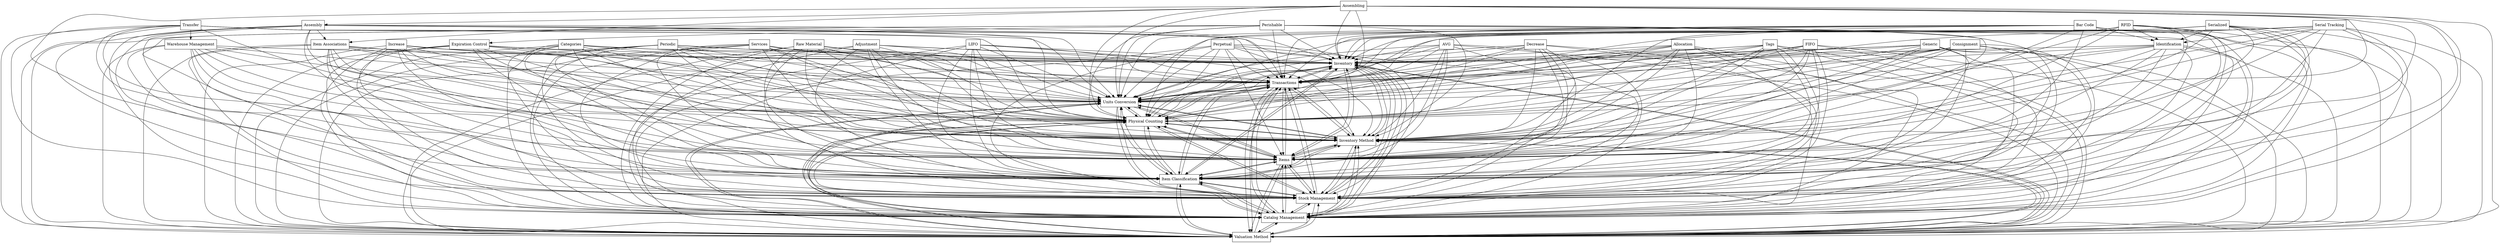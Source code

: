 digraph{
graph [rankdir=TB];
node [shape=box];
edge [arrowhead=normal];
0[label="RFID",]
1[label="Bar Code",]
2[label="Raw Material",]
3[label="Decrease",]
4[label="Inventory",]
5[label="Transactions",]
6[label="Categories",]
7[label="Valuation Method",]
8[label="Allocation",]
9[label="Catalog Management",]
10[label="Expiration Control",]
11[label="Stock Management",]
12[label="Item Classification",]
13[label="Perishable",]
14[label="Services",]
15[label="Periodic",]
16[label="Adjustment",]
17[label="Items",]
18[label="Perpetual",]
19[label="Inventory Method",]
20[label="Serial Tracking",]
21[label="Physical Counting",]
22[label="Units Conversion",]
23[label="LIFO",]
24[label="Consignment",]
25[label="Increase",]
26[label="Assembly",]
27[label="Serialized",]
28[label="AVG",]
29[label="Identification",]
30[label="Transfer",]
31[label="Tags",]
32[label="FIFO",]
33[label="Warehouse Management",]
34[label="Assembling",]
35[label="Generic",]
36[label="Item Associations",]
0->4[label="",]
0->5[label="",]
0->7[label="",]
0->9[label="",]
0->11[label="",]
0->12[label="",]
0->17[label="",]
0->19[label="",]
0->21[label="",]
0->22[label="",]
0->29[label="",]
1->4[label="",]
1->5[label="",]
1->7[label="",]
1->9[label="",]
1->11[label="",]
1->12[label="",]
1->17[label="",]
1->19[label="",]
1->21[label="",]
1->22[label="",]
1->29[label="",]
2->4[label="",]
2->5[label="",]
2->7[label="",]
2->9[label="",]
2->11[label="",]
2->12[label="",]
2->17[label="",]
2->19[label="",]
2->21[label="",]
2->22[label="",]
3->4[label="",]
3->5[label="",]
3->7[label="",]
3->9[label="",]
3->11[label="",]
3->12[label="",]
3->17[label="",]
3->19[label="",]
3->21[label="",]
3->22[label="",]
4->5[label="",]
4->7[label="",]
4->9[label="",]
4->11[label="",]
4->12[label="",]
4->17[label="",]
4->19[label="",]
4->21[label="",]
4->22[label="",]
5->4[label="",]
5->7[label="",]
5->9[label="",]
5->11[label="",]
5->12[label="",]
5->17[label="",]
5->19[label="",]
5->21[label="",]
5->22[label="",]
6->4[label="",]
6->5[label="",]
6->7[label="",]
6->9[label="",]
6->11[label="",]
6->12[label="",]
6->17[label="",]
6->19[label="",]
6->21[label="",]
6->22[label="",]
7->4[label="",]
7->5[label="",]
7->9[label="",]
7->11[label="",]
7->12[label="",]
7->17[label="",]
7->19[label="",]
7->21[label="",]
7->22[label="",]
8->4[label="",]
8->5[label="",]
8->7[label="",]
8->9[label="",]
8->11[label="",]
8->12[label="",]
8->17[label="",]
8->19[label="",]
8->21[label="",]
8->22[label="",]
9->4[label="",]
9->5[label="",]
9->7[label="",]
9->11[label="",]
9->12[label="",]
9->17[label="",]
9->19[label="",]
9->21[label="",]
9->22[label="",]
10->4[label="",]
10->5[label="",]
10->7[label="",]
10->9[label="",]
10->11[label="",]
10->12[label="",]
10->17[label="",]
10->19[label="",]
10->21[label="",]
10->22[label="",]
11->4[label="",]
11->5[label="",]
11->7[label="",]
11->9[label="",]
11->12[label="",]
11->17[label="",]
11->19[label="",]
11->21[label="",]
11->22[label="",]
12->4[label="",]
12->5[label="",]
12->7[label="",]
12->9[label="",]
12->11[label="",]
12->17[label="",]
12->19[label="",]
12->21[label="",]
12->22[label="",]
13->4[label="",]
13->5[label="",]
13->7[label="",]
13->9[label="",]
13->10[label="",]
13->11[label="",]
13->12[label="",]
13->17[label="",]
13->19[label="",]
13->21[label="",]
13->22[label="",]
14->4[label="",]
14->5[label="",]
14->7[label="",]
14->9[label="",]
14->11[label="",]
14->12[label="",]
14->17[label="",]
14->19[label="",]
14->21[label="",]
14->22[label="",]
15->4[label="",]
15->5[label="",]
15->7[label="",]
15->9[label="",]
15->11[label="",]
15->12[label="",]
15->17[label="",]
15->19[label="",]
15->21[label="",]
15->22[label="",]
16->4[label="",]
16->5[label="",]
16->7[label="",]
16->9[label="",]
16->11[label="",]
16->12[label="",]
16->17[label="",]
16->19[label="",]
16->21[label="",]
16->22[label="",]
17->4[label="",]
17->5[label="",]
17->7[label="",]
17->9[label="",]
17->11[label="",]
17->12[label="",]
17->19[label="",]
17->21[label="",]
17->22[label="",]
18->4[label="",]
18->5[label="",]
18->7[label="",]
18->9[label="",]
18->11[label="",]
18->12[label="",]
18->17[label="",]
18->19[label="",]
18->21[label="",]
18->22[label="",]
19->4[label="",]
19->5[label="",]
19->7[label="",]
19->9[label="",]
19->11[label="",]
19->12[label="",]
19->17[label="",]
19->21[label="",]
19->22[label="",]
20->4[label="",]
20->5[label="",]
20->7[label="",]
20->9[label="",]
20->11[label="",]
20->12[label="",]
20->17[label="",]
20->19[label="",]
20->21[label="",]
20->22[label="",]
20->29[label="",]
21->4[label="",]
21->5[label="",]
21->7[label="",]
21->9[label="",]
21->11[label="",]
21->12[label="",]
21->17[label="",]
21->19[label="",]
21->22[label="",]
22->4[label="",]
22->5[label="",]
22->7[label="",]
22->9[label="",]
22->11[label="",]
22->12[label="",]
22->17[label="",]
22->19[label="",]
22->21[label="",]
23->4[label="",]
23->5[label="",]
23->7[label="",]
23->9[label="",]
23->11[label="",]
23->12[label="",]
23->17[label="",]
23->19[label="",]
23->21[label="",]
23->22[label="",]
24->4[label="",]
24->5[label="",]
24->7[label="",]
24->9[label="",]
24->11[label="",]
24->12[label="",]
24->17[label="",]
24->19[label="",]
24->21[label="",]
24->22[label="",]
25->4[label="",]
25->5[label="",]
25->7[label="",]
25->9[label="",]
25->11[label="",]
25->12[label="",]
25->17[label="",]
25->19[label="",]
25->21[label="",]
25->22[label="",]
26->4[label="",]
26->5[label="",]
26->7[label="",]
26->9[label="",]
26->11[label="",]
26->12[label="",]
26->17[label="",]
26->19[label="",]
26->21[label="",]
26->22[label="",]
26->36[label="",]
27->4[label="",]
27->5[label="",]
27->7[label="",]
27->9[label="",]
27->11[label="",]
27->12[label="",]
27->17[label="",]
27->19[label="",]
27->21[label="",]
27->22[label="",]
27->29[label="",]
28->4[label="",]
28->5[label="",]
28->7[label="",]
28->9[label="",]
28->11[label="",]
28->12[label="",]
28->17[label="",]
28->19[label="",]
28->21[label="",]
28->22[label="",]
29->4[label="",]
29->5[label="",]
29->7[label="",]
29->9[label="",]
29->11[label="",]
29->12[label="",]
29->17[label="",]
29->19[label="",]
29->21[label="",]
29->22[label="",]
30->4[label="",]
30->5[label="",]
30->7[label="",]
30->9[label="",]
30->11[label="",]
30->12[label="",]
30->17[label="",]
30->19[label="",]
30->21[label="",]
30->22[label="",]
30->33[label="",]
31->4[label="",]
31->5[label="",]
31->7[label="",]
31->9[label="",]
31->11[label="",]
31->12[label="",]
31->17[label="",]
31->19[label="",]
31->21[label="",]
31->22[label="",]
32->4[label="",]
32->5[label="",]
32->7[label="",]
32->9[label="",]
32->11[label="",]
32->12[label="",]
32->17[label="",]
32->19[label="",]
32->21[label="",]
32->22[label="",]
33->4[label="",]
33->5[label="",]
33->7[label="",]
33->9[label="",]
33->11[label="",]
33->12[label="",]
33->17[label="",]
33->19[label="",]
33->21[label="",]
33->22[label="",]
34->4[label="",]
34->5[label="",]
34->7[label="",]
34->9[label="",]
34->11[label="",]
34->12[label="",]
34->17[label="",]
34->19[label="",]
34->21[label="",]
34->22[label="",]
34->26[label="",]
34->36[label="",]
35->4[label="",]
35->5[label="",]
35->7[label="",]
35->9[label="",]
35->11[label="",]
35->12[label="",]
35->17[label="",]
35->19[label="",]
35->21[label="",]
35->22[label="",]
36->4[label="",]
36->5[label="",]
36->7[label="",]
36->9[label="",]
36->11[label="",]
36->12[label="",]
36->17[label="",]
36->19[label="",]
36->21[label="",]
36->22[label="",]
}
